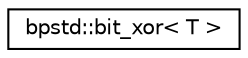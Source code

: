 digraph "Graphical Class Hierarchy"
{
 // LATEX_PDF_SIZE
  edge [fontname="Helvetica",fontsize="10",labelfontname="Helvetica",labelfontsize="10"];
  node [fontname="Helvetica",fontsize="10",shape=record];
  rankdir="LR";
  Node0 [label="bpstd::bit_xor\< T \>",height=0.2,width=0.4,color="black", fillcolor="white", style="filled",URL="$d4/d2b/structbpstd_1_1bit__xor.html",tooltip=" "];
}

